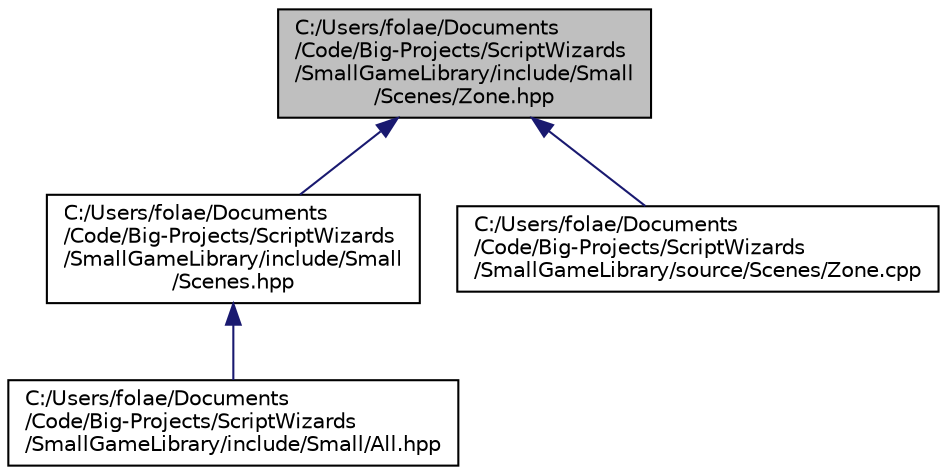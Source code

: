digraph "C:/Users/folae/Documents/Code/Big-Projects/ScriptWizards/SmallGameLibrary/include/Small/Scenes/Zone.hpp"
{
 // INTERACTIVE_SVG=YES
 // LATEX_PDF_SIZE
  edge [fontname="Helvetica",fontsize="10",labelfontname="Helvetica",labelfontsize="10"];
  node [fontname="Helvetica",fontsize="10",shape=record];
  Node1 [label="C:/Users/folae/Documents\l/Code/Big-Projects/ScriptWizards\l/SmallGameLibrary/include/Small\l/Scenes/Zone.hpp",height=0.2,width=0.4,color="black", fillcolor="grey75", style="filled", fontcolor="black",tooltip="A specialized scene to handle zones and transitions on a tilemap."];
  Node1 -> Node2 [dir="back",color="midnightblue",fontsize="10",style="solid",fontname="Helvetica"];
  Node2 [label="C:/Users/folae/Documents\l/Code/Big-Projects/ScriptWizards\l/SmallGameLibrary/include/Small\l/Scenes.hpp",height=0.2,width=0.4,color="black", fillcolor="white", style="filled",URL="$d0/d00/Scenes_8hpp.html",tooltip="Include all the files from the Scenes folder."];
  Node2 -> Node3 [dir="back",color="midnightblue",fontsize="10",style="solid",fontname="Helvetica"];
  Node3 [label="C:/Users/folae/Documents\l/Code/Big-Projects/ScriptWizards\l/SmallGameLibrary/include/Small/All.hpp",height=0.2,width=0.4,color="black", fillcolor="white", style="filled",URL="$da/d41/All_8hpp.html",tooltip="Include the needed files to start a project using the library."];
  Node1 -> Node4 [dir="back",color="midnightblue",fontsize="10",style="solid",fontname="Helvetica"];
  Node4 [label="C:/Users/folae/Documents\l/Code/Big-Projects/ScriptWizards\l/SmallGameLibrary/source/Scenes/Zone.cpp",height=0.2,width=0.4,color="black", fillcolor="white", style="filled",URL="$db/d53/Zone_8cpp.html",tooltip=" "];
}
